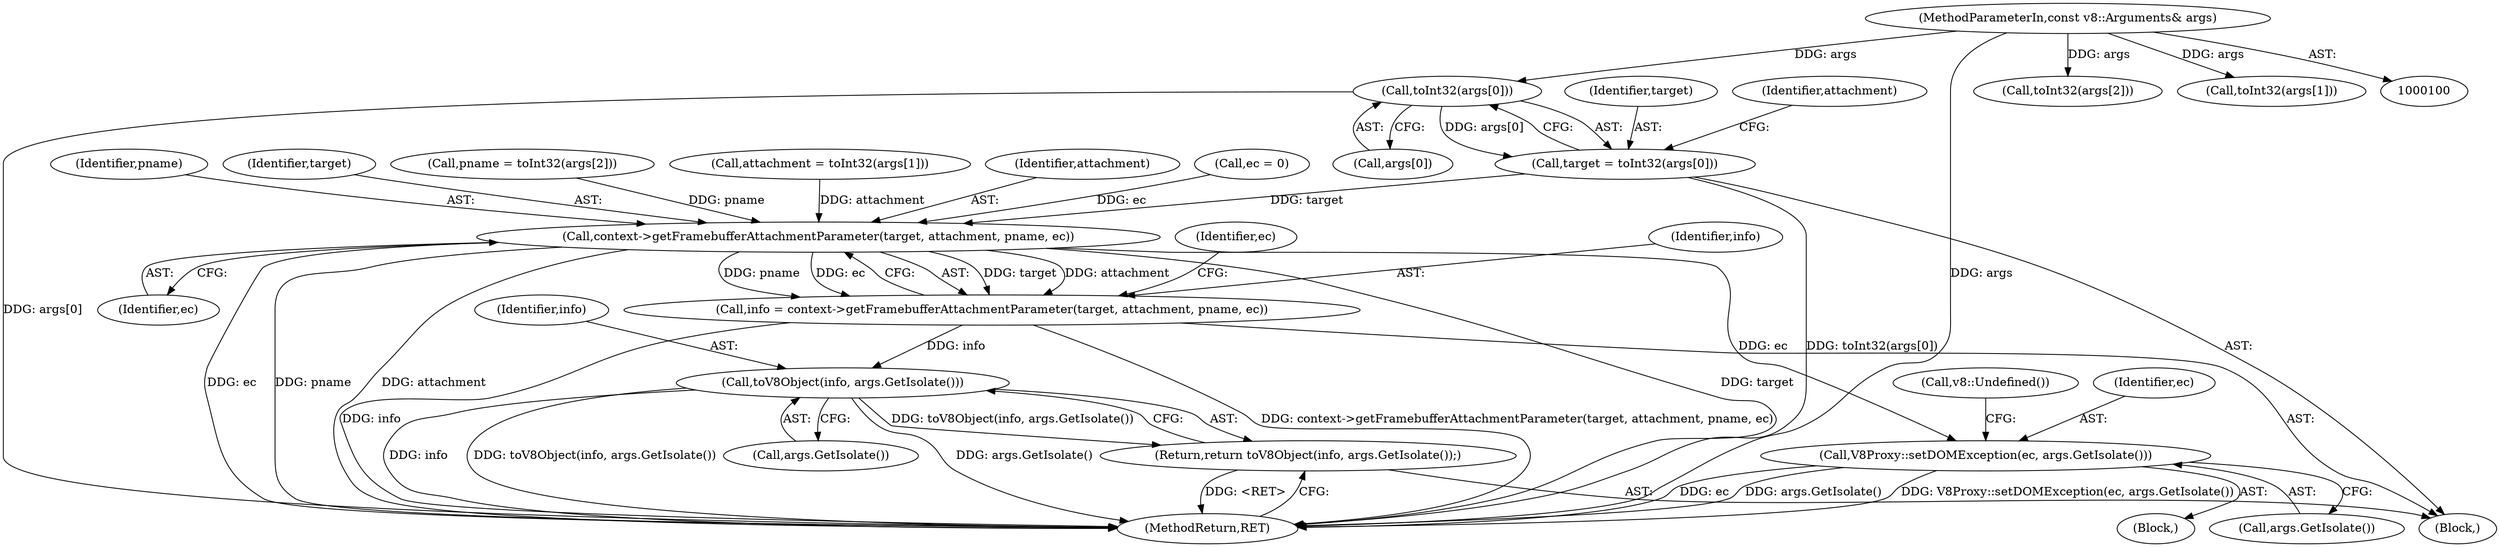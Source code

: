 digraph "0_Chrome_e9372a1bfd3588a80fcf49aa07321f0971dd6091_56@array" {
"1000124" [label="(Call,toInt32(args[0]))"];
"1000101" [label="(MethodParameterIn,const v8::Arguments& args)"];
"1000122" [label="(Call,target = toInt32(args[0]))"];
"1000145" [label="(Call,context->getFramebufferAttachmentParameter(target, attachment, pname, ec))"];
"1000143" [label="(Call,info = context->getFramebufferAttachmentParameter(target, attachment, pname, ec))"];
"1000159" [label="(Call,toV8Object(info, args.GetIsolate()))"];
"1000158" [label="(Return,return toV8Object(info, args.GetIsolate());)"];
"1000153" [label="(Call,V8Proxy::setDOMException(ec, args.GetIsolate()))"];
"1000157" [label="(Call,v8::Undefined())"];
"1000154" [label="(Identifier,ec)"];
"1000101" [label="(MethodParameterIn,const v8::Arguments& args)"];
"1000162" [label="(MethodReturn,RET)"];
"1000138" [label="(Call,toInt32(args[2]))"];
"1000153" [label="(Call,V8Proxy::setDOMException(ec, args.GetIsolate()))"];
"1000123" [label="(Identifier,target)"];
"1000155" [label="(Call,args.GetIsolate())"];
"1000136" [label="(Call,pname = toInt32(args[2]))"];
"1000161" [label="(Call,args.GetIsolate())"];
"1000129" [label="(Call,attachment = toInt32(args[1]))"];
"1000113" [label="(Call,ec = 0)"];
"1000151" [label="(Identifier,ec)"];
"1000147" [label="(Identifier,attachment)"];
"1000160" [label="(Identifier,info)"];
"1000131" [label="(Call,toInt32(args[1]))"];
"1000145" [label="(Call,context->getFramebufferAttachmentParameter(target, attachment, pname, ec))"];
"1000149" [label="(Identifier,ec)"];
"1000122" [label="(Call,target = toInt32(args[0]))"];
"1000152" [label="(Block,)"];
"1000102" [label="(Block,)"];
"1000125" [label="(Call,args[0])"];
"1000158" [label="(Return,return toV8Object(info, args.GetIsolate());)"];
"1000148" [label="(Identifier,pname)"];
"1000146" [label="(Identifier,target)"];
"1000130" [label="(Identifier,attachment)"];
"1000159" [label="(Call,toV8Object(info, args.GetIsolate()))"];
"1000143" [label="(Call,info = context->getFramebufferAttachmentParameter(target, attachment, pname, ec))"];
"1000124" [label="(Call,toInt32(args[0]))"];
"1000144" [label="(Identifier,info)"];
"1000124" -> "1000122"  [label="AST: "];
"1000124" -> "1000125"  [label="CFG: "];
"1000125" -> "1000124"  [label="AST: "];
"1000122" -> "1000124"  [label="CFG: "];
"1000124" -> "1000162"  [label="DDG: args[0]"];
"1000124" -> "1000122"  [label="DDG: args[0]"];
"1000101" -> "1000124"  [label="DDG: args"];
"1000101" -> "1000100"  [label="AST: "];
"1000101" -> "1000162"  [label="DDG: args"];
"1000101" -> "1000131"  [label="DDG: args"];
"1000101" -> "1000138"  [label="DDG: args"];
"1000122" -> "1000102"  [label="AST: "];
"1000123" -> "1000122"  [label="AST: "];
"1000130" -> "1000122"  [label="CFG: "];
"1000122" -> "1000162"  [label="DDG: toInt32(args[0])"];
"1000122" -> "1000145"  [label="DDG: target"];
"1000145" -> "1000143"  [label="AST: "];
"1000145" -> "1000149"  [label="CFG: "];
"1000146" -> "1000145"  [label="AST: "];
"1000147" -> "1000145"  [label="AST: "];
"1000148" -> "1000145"  [label="AST: "];
"1000149" -> "1000145"  [label="AST: "];
"1000143" -> "1000145"  [label="CFG: "];
"1000145" -> "1000162"  [label="DDG: target"];
"1000145" -> "1000162"  [label="DDG: ec"];
"1000145" -> "1000162"  [label="DDG: pname"];
"1000145" -> "1000162"  [label="DDG: attachment"];
"1000145" -> "1000143"  [label="DDG: target"];
"1000145" -> "1000143"  [label="DDG: attachment"];
"1000145" -> "1000143"  [label="DDG: pname"];
"1000145" -> "1000143"  [label="DDG: ec"];
"1000129" -> "1000145"  [label="DDG: attachment"];
"1000136" -> "1000145"  [label="DDG: pname"];
"1000113" -> "1000145"  [label="DDG: ec"];
"1000145" -> "1000153"  [label="DDG: ec"];
"1000143" -> "1000102"  [label="AST: "];
"1000144" -> "1000143"  [label="AST: "];
"1000151" -> "1000143"  [label="CFG: "];
"1000143" -> "1000162"  [label="DDG: info"];
"1000143" -> "1000162"  [label="DDG: context->getFramebufferAttachmentParameter(target, attachment, pname, ec)"];
"1000143" -> "1000159"  [label="DDG: info"];
"1000159" -> "1000158"  [label="AST: "];
"1000159" -> "1000161"  [label="CFG: "];
"1000160" -> "1000159"  [label="AST: "];
"1000161" -> "1000159"  [label="AST: "];
"1000158" -> "1000159"  [label="CFG: "];
"1000159" -> "1000162"  [label="DDG: info"];
"1000159" -> "1000162"  [label="DDG: toV8Object(info, args.GetIsolate())"];
"1000159" -> "1000162"  [label="DDG: args.GetIsolate()"];
"1000159" -> "1000158"  [label="DDG: toV8Object(info, args.GetIsolate())"];
"1000158" -> "1000102"  [label="AST: "];
"1000162" -> "1000158"  [label="CFG: "];
"1000158" -> "1000162"  [label="DDG: <RET>"];
"1000153" -> "1000152"  [label="AST: "];
"1000153" -> "1000155"  [label="CFG: "];
"1000154" -> "1000153"  [label="AST: "];
"1000155" -> "1000153"  [label="AST: "];
"1000157" -> "1000153"  [label="CFG: "];
"1000153" -> "1000162"  [label="DDG: V8Proxy::setDOMException(ec, args.GetIsolate())"];
"1000153" -> "1000162"  [label="DDG: ec"];
"1000153" -> "1000162"  [label="DDG: args.GetIsolate()"];
}
